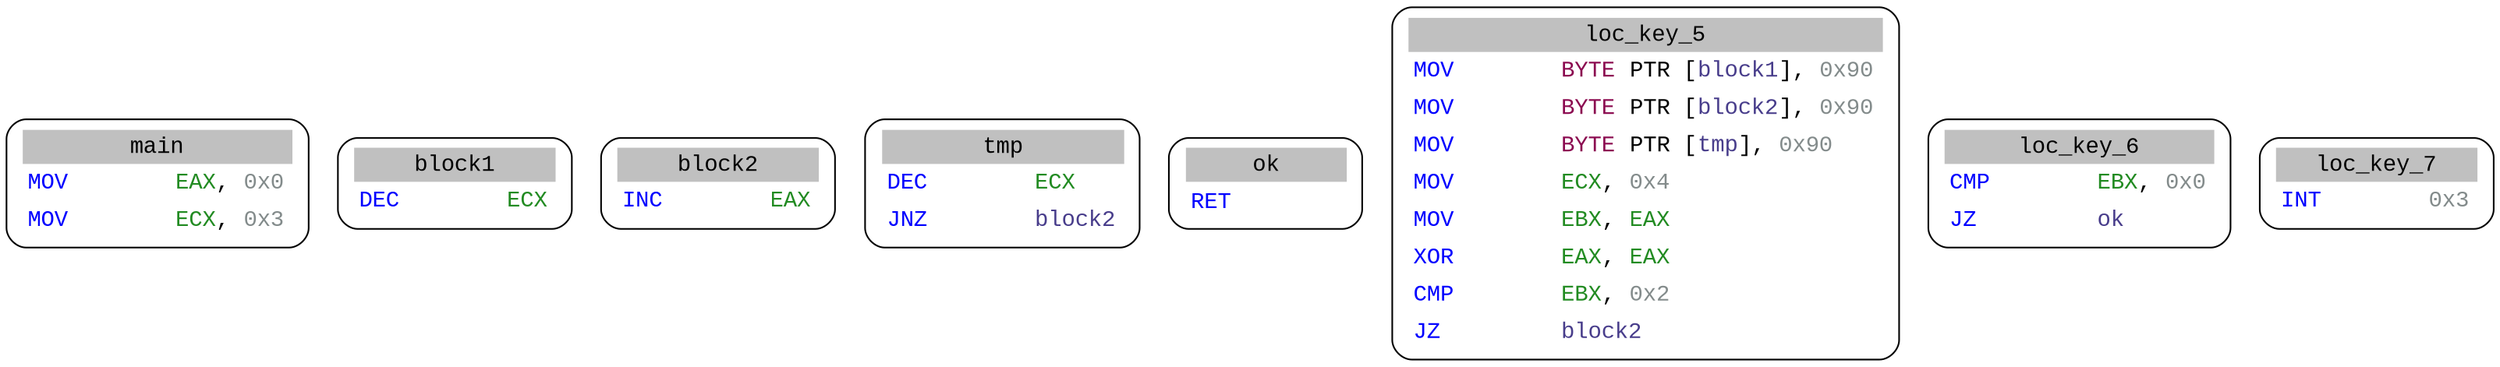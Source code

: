 digraph asm_graph {
0 [
shape="Mrecord" fontname="Courier New"label =<<table border="0" cellborder="0" cellpadding="3"><tr><td align="center" colspan="2" bgcolor="grey">main</td></tr><tr><td align="left"><font color="blue1">MOV        </font><font color="forestgreen">EAX</font>, <font color="azure4">0x0</font></td></tr><tr><td align="left"><font color="blue1">MOV        </font><font color="forestgreen">ECX</font>, <font color="azure4">0x3</font></td></tr></table>> ];
1 [
shape="Mrecord" fontname="Courier New"label =<<table border="0" cellborder="0" cellpadding="3"><tr><td align="center" colspan="2" bgcolor="grey">block1</td></tr><tr><td align="left"><font color="blue1">DEC        </font><font color="forestgreen">ECX</font></td></tr></table>> ];
2 [
shape="Mrecord" fontname="Courier New"label =<<table border="0" cellborder="0" cellpadding="3"><tr><td align="center" colspan="2" bgcolor="grey">block2</td></tr><tr><td align="left"><font color="blue1">INC        </font><font color="forestgreen">EAX</font></td></tr></table>> ];
3 [
shape="Mrecord" fontname="Courier New"label =<<table border="0" cellborder="0" cellpadding="3"><tr><td align="center" colspan="2" bgcolor="grey">tmp</td></tr><tr><td align="left"><font color="blue1">DEC        </font><font color="forestgreen">ECX</font></td></tr><tr><td align="left"><font color="blue1">JNZ        </font><font color="darkslateblue">block2</font></td></tr></table>> ];
4 [
shape="Mrecord" fontname="Courier New"label =<<table border="0" cellborder="0" cellpadding="3"><tr><td align="center" colspan="2" bgcolor="grey">ok</td></tr><tr><td align="left"><font color="blue1">RET        </font></td></tr></table>> ];
5 [
shape="Mrecord" fontname="Courier New"label =<<table border="0" cellborder="0" cellpadding="3"><tr><td align="center" colspan="2" bgcolor="grey">loc_key_5</td></tr><tr><td align="left"><font color="blue1">MOV        </font><font color="deeppink4">BYTE</font> PTR [<font color="darkslateblue">block1</font>], <font color="azure4">0x90</font></td></tr><tr><td align="left"><font color="blue1">MOV        </font><font color="deeppink4">BYTE</font> PTR [<font color="darkslateblue">block2</font>], <font color="azure4">0x90</font></td></tr><tr><td align="left"><font color="blue1">MOV        </font><font color="deeppink4">BYTE</font> PTR [<font color="darkslateblue">tmp</font>], <font color="azure4">0x90</font></td></tr><tr><td align="left"><font color="blue1">MOV        </font><font color="forestgreen">ECX</font>, <font color="azure4">0x4</font></td></tr><tr><td align="left"><font color="blue1">MOV        </font><font color="forestgreen">EBX</font>, <font color="forestgreen">EAX</font></td></tr><tr><td align="left"><font color="blue1">XOR        </font><font color="forestgreen">EAX</font>, <font color="forestgreen">EAX</font></td></tr><tr><td align="left"><font color="blue1">CMP        </font><font color="forestgreen">EBX</font>, <font color="azure4">0x2</font></td></tr><tr><td align="left"><font color="blue1">JZ         </font><font color="darkslateblue">block2</font></td></tr></table>> ];
6 [
shape="Mrecord" fontname="Courier New"label =<<table border="0" cellborder="0" cellpadding="3"><tr><td align="center" colspan="2" bgcolor="grey">loc_key_6</td></tr><tr><td align="left"><font color="blue1">CMP        </font><font color="forestgreen">EBX</font>, <font color="azure4">0x0</font></td></tr><tr><td align="left"><font color="blue1">JZ         </font><font color="darkslateblue">ok</font></td></tr></table>> ];
7 [
shape="Mrecord" fontname="Courier New"label =<<table border="0" cellborder="0" cellpadding="3"><tr><td align="center" colspan="2" bgcolor="grey">loc_key_7</td></tr><tr><td align="left"><font color="blue1">INT        </font><font color="azure4">0x3</font></td></tr></table>> ];
}